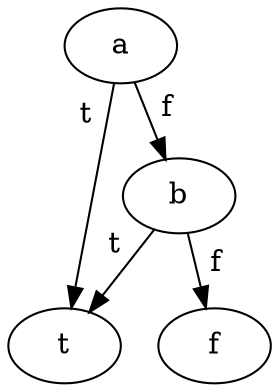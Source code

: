 digraph {
    a -> t [taillabel = t, labeldistance = 2, labelangle = -30];
    a -> b [taillabel = f, labeldistance = 2, labelangle = 30];
    b -> f [taillabel = f, labeldistance = 2, labelangle = 30];
    b -> t [taillabel = t, labeldistance = 2, labelangle = -30];
}
